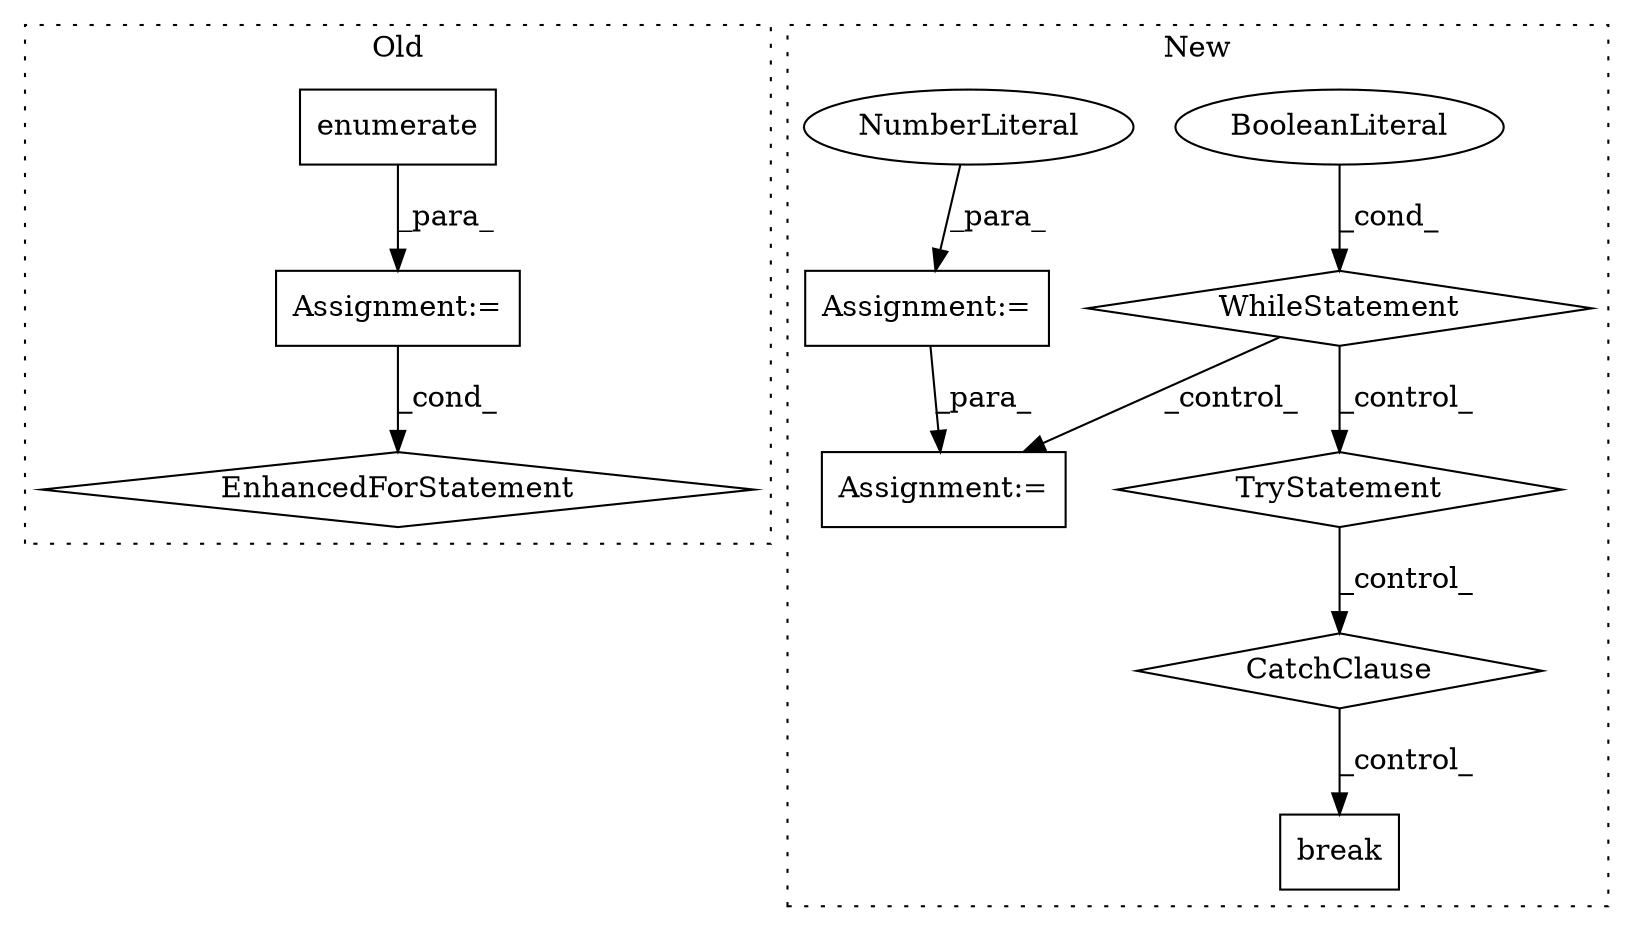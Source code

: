 digraph G {
subgraph cluster0 {
1 [label="enumerate" a="32" s="4046,4092" l="10,1" shape="box"];
3 [label="Assignment:=" a="7" s="3948,4093" l="81,2" shape="box"];
4 [label="EnhancedForStatement" a="70" s="3948,4093" l="81,2" shape="diamond"];
label = "Old";
style="dotted";
}
subgraph cluster1 {
2 [label="TryStatement" a="54" s="4008" l="4" shape="diamond"];
5 [label="BooleanLiteral" a="9" s="3990" l="4" shape="ellipse"];
6 [label="break" a="10" s="4198" l="6" shape="box"];
7 [label="CatchClause" a="12" s="4120,4182" l="17,2" shape="diamond"];
8 [label="WhileStatement" a="61" s="3983,3994" l="7,2" shape="diamond"];
9 [label="Assignment:=" a="7" s="4231" l="2" shape="box"];
10 [label="Assignment:=" a="7" s="3648" l="1" shape="box"];
11 [label="NumberLiteral" a="34" s="3649" l="1" shape="ellipse"];
label = "New";
style="dotted";
}
1 -> 3 [label="_para_"];
2 -> 7 [label="_control_"];
3 -> 4 [label="_cond_"];
5 -> 8 [label="_cond_"];
7 -> 6 [label="_control_"];
8 -> 9 [label="_control_"];
8 -> 2 [label="_control_"];
10 -> 9 [label="_para_"];
11 -> 10 [label="_para_"];
}